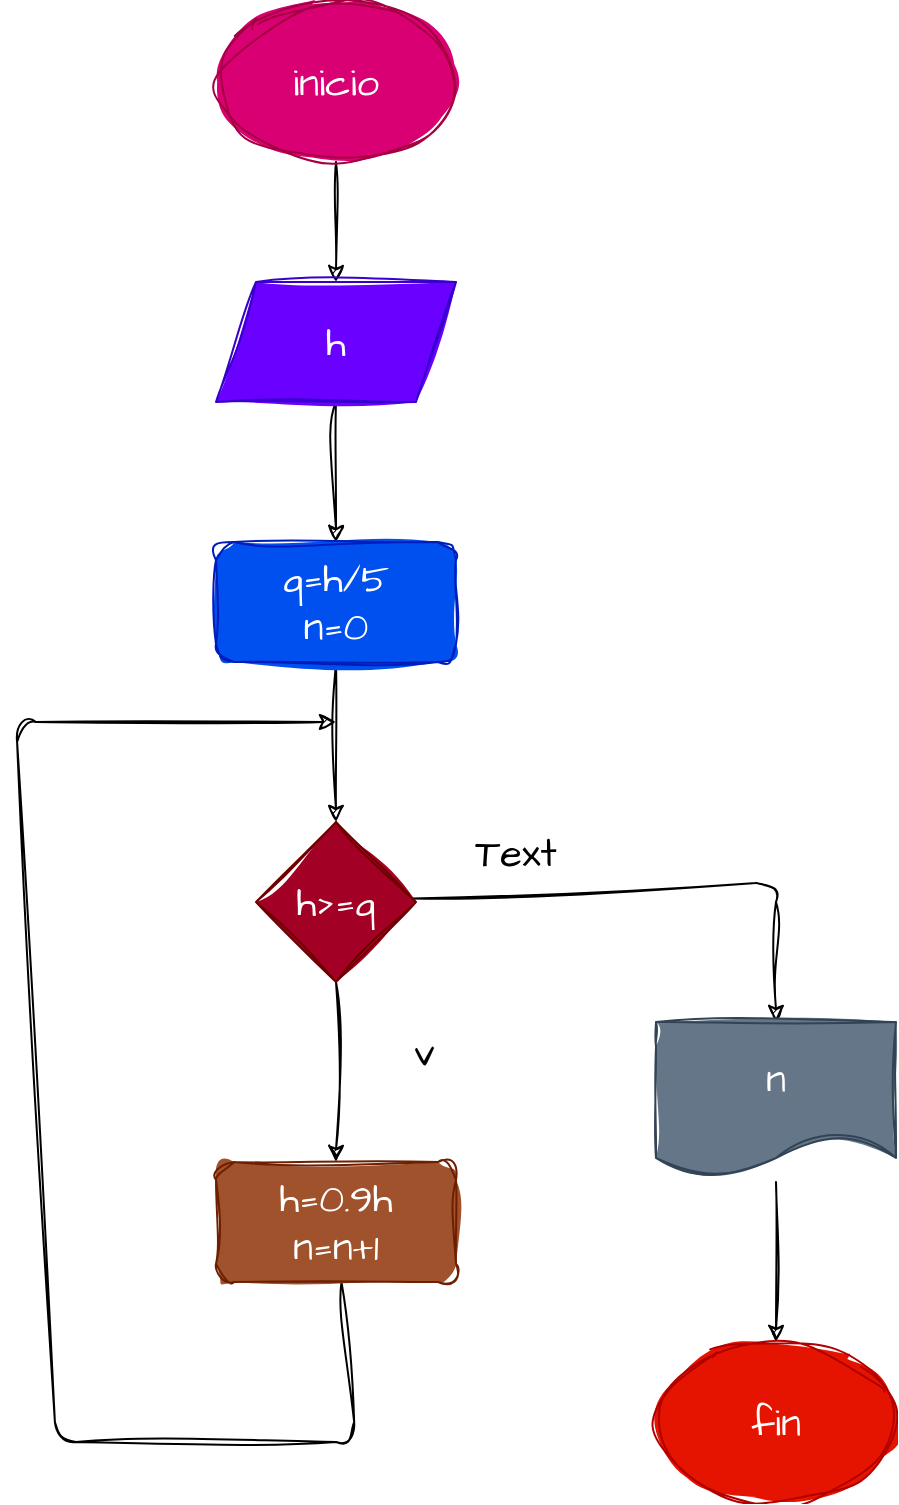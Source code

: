 <mxfile>
    <diagram id="cgkcgJLs4FdONuq49MVl" name="Página-1">
        <mxGraphModel dx="626" dy="459" grid="1" gridSize="10" guides="1" tooltips="1" connect="1" arrows="1" fold="1" page="1" pageScale="1" pageWidth="827" pageHeight="1169" math="0" shadow="0">
            <root>
                <mxCell id="0"/>
                <mxCell id="1" parent="0"/>
                <mxCell id="3" style="edgeStyle=none;sketch=1;hachureGap=4;jiggle=2;curveFitting=1;html=1;fontFamily=Architects Daughter;fontSource=https%3A%2F%2Ffonts.googleapis.com%2Fcss%3Ffamily%3DArchitects%2BDaughter;fontSize=16;" edge="1" parent="1" source="2">
                    <mxGeometry relative="1" as="geometry">
                        <mxPoint x="340" y="170" as="targetPoint"/>
                    </mxGeometry>
                </mxCell>
                <mxCell id="2" value="inicio" style="ellipse;whiteSpace=wrap;html=1;sketch=1;hachureGap=4;jiggle=2;curveFitting=1;fontFamily=Architects Daughter;fontSource=https%3A%2F%2Ffonts.googleapis.com%2Fcss%3Ffamily%3DArchitects%2BDaughter;fontSize=20;fillColor=#d80073;fontColor=#ffffff;strokeColor=#A50040;fillStyle=solid;" vertex="1" parent="1">
                    <mxGeometry x="280" y="30" width="120" height="80" as="geometry"/>
                </mxCell>
                <mxCell id="5" style="edgeStyle=none;sketch=1;hachureGap=4;jiggle=2;curveFitting=1;html=1;fontFamily=Architects Daughter;fontSource=https%3A%2F%2Ffonts.googleapis.com%2Fcss%3Ffamily%3DArchitects%2BDaughter;fontSize=16;" edge="1" parent="1" source="4">
                    <mxGeometry relative="1" as="geometry">
                        <mxPoint x="340" y="300" as="targetPoint"/>
                    </mxGeometry>
                </mxCell>
                <mxCell id="4" value="h" style="shape=parallelogram;perimeter=parallelogramPerimeter;whiteSpace=wrap;html=1;fixedSize=1;sketch=1;hachureGap=4;jiggle=2;curveFitting=1;fontFamily=Architects Daughter;fontSource=https%3A%2F%2Ffonts.googleapis.com%2Fcss%3Ffamily%3DArchitects%2BDaughter;fontSize=20;fillColor=#6a00ff;fontColor=#ffffff;strokeColor=#3700CC;fillStyle=solid;" vertex="1" parent="1">
                    <mxGeometry x="280" y="170" width="120" height="60" as="geometry"/>
                </mxCell>
                <mxCell id="7" style="edgeStyle=none;sketch=1;hachureGap=4;jiggle=2;curveFitting=1;html=1;fontFamily=Architects Daughter;fontSource=https%3A%2F%2Ffonts.googleapis.com%2Fcss%3Ffamily%3DArchitects%2BDaughter;fontSize=16;" edge="1" parent="1" source="6">
                    <mxGeometry relative="1" as="geometry">
                        <mxPoint x="340" y="440" as="targetPoint"/>
                    </mxGeometry>
                </mxCell>
                <mxCell id="6" value="q=h/5&lt;br&gt;n=0" style="rounded=1;whiteSpace=wrap;html=1;sketch=1;hachureGap=4;jiggle=2;curveFitting=1;fontFamily=Architects Daughter;fontSource=https%3A%2F%2Ffonts.googleapis.com%2Fcss%3Ffamily%3DArchitects%2BDaughter;fontSize=20;fillColor=#0050ef;fontColor=#ffffff;strokeColor=#001DBC;fillStyle=solid;" vertex="1" parent="1">
                    <mxGeometry x="280" y="300" width="120" height="60" as="geometry"/>
                </mxCell>
                <mxCell id="9" style="edgeStyle=none;sketch=1;hachureGap=4;jiggle=2;curveFitting=1;html=1;fontFamily=Architects Daughter;fontSource=https%3A%2F%2Ffonts.googleapis.com%2Fcss%3Ffamily%3DArchitects%2BDaughter;fontSize=16;" edge="1" parent="1" source="8">
                    <mxGeometry relative="1" as="geometry">
                        <mxPoint x="340" y="610" as="targetPoint"/>
                    </mxGeometry>
                </mxCell>
                <mxCell id="12" style="edgeStyle=none;sketch=1;hachureGap=4;jiggle=2;curveFitting=1;html=1;fontFamily=Architects Daughter;fontSource=https%3A%2F%2Ffonts.googleapis.com%2Fcss%3Ffamily%3DArchitects%2BDaughter;fontSize=16;" edge="1" parent="1" source="8">
                    <mxGeometry relative="1" as="geometry">
                        <mxPoint x="560" y="540" as="targetPoint"/>
                        <Array as="points">
                            <mxPoint x="560" y="470"/>
                        </Array>
                    </mxGeometry>
                </mxCell>
                <mxCell id="8" value="h&amp;gt;=q" style="rhombus;whiteSpace=wrap;html=1;sketch=1;hachureGap=4;jiggle=2;curveFitting=1;fontFamily=Architects Daughter;fontSource=https%3A%2F%2Ffonts.googleapis.com%2Fcss%3Ffamily%3DArchitects%2BDaughter;fontSize=20;fillColor=#a20025;fontColor=#ffffff;strokeColor=#6F0000;fillStyle=solid;" vertex="1" parent="1">
                    <mxGeometry x="300" y="440" width="80" height="80" as="geometry"/>
                </mxCell>
                <mxCell id="10" value="v" style="text;html=1;strokeColor=none;fillColor=none;align=center;verticalAlign=middle;whiteSpace=wrap;rounded=0;sketch=1;hachureGap=4;jiggle=2;curveFitting=1;fontFamily=Architects Daughter;fontSource=https%3A%2F%2Ffonts.googleapis.com%2Fcss%3Ffamily%3DArchitects%2BDaughter;fontSize=20;" vertex="1" parent="1">
                    <mxGeometry x="354" y="540" width="60" height="30" as="geometry"/>
                </mxCell>
                <mxCell id="16" style="edgeStyle=none;sketch=1;hachureGap=4;jiggle=2;curveFitting=1;html=1;fontFamily=Architects Daughter;fontSource=https%3A%2F%2Ffonts.googleapis.com%2Fcss%3Ffamily%3DArchitects%2BDaughter;fontSize=16;" edge="1" parent="1" source="11">
                    <mxGeometry relative="1" as="geometry">
                        <mxPoint x="340" y="390" as="targetPoint"/>
                        <Array as="points">
                            <mxPoint x="350" y="750"/>
                            <mxPoint x="200" y="750"/>
                            <mxPoint x="180" y="390"/>
                            <mxPoint x="340" y="390"/>
                        </Array>
                    </mxGeometry>
                </mxCell>
                <mxCell id="11" value="h=0.9h&lt;br&gt;n=n+1" style="rounded=1;whiteSpace=wrap;html=1;sketch=1;hachureGap=4;jiggle=2;curveFitting=1;fontFamily=Architects Daughter;fontSource=https%3A%2F%2Ffonts.googleapis.com%2Fcss%3Ffamily%3DArchitects%2BDaughter;fontSize=20;fillColor=#a0522d;fontColor=#ffffff;strokeColor=#6D1F00;fillStyle=solid;" vertex="1" parent="1">
                    <mxGeometry x="280" y="610" width="120" height="60" as="geometry"/>
                </mxCell>
                <mxCell id="14" style="edgeStyle=none;sketch=1;hachureGap=4;jiggle=2;curveFitting=1;html=1;fontFamily=Architects Daughter;fontSource=https%3A%2F%2Ffonts.googleapis.com%2Fcss%3Ffamily%3DArchitects%2BDaughter;fontSize=16;" edge="1" parent="1" source="13">
                    <mxGeometry relative="1" as="geometry">
                        <mxPoint x="560" y="700" as="targetPoint"/>
                    </mxGeometry>
                </mxCell>
                <mxCell id="13" value="n" style="shape=document;whiteSpace=wrap;html=1;boundedLbl=1;sketch=1;hachureGap=4;jiggle=2;curveFitting=1;fontFamily=Architects Daughter;fontSource=https%3A%2F%2Ffonts.googleapis.com%2Fcss%3Ffamily%3DArchitects%2BDaughter;fontSize=20;fillColor=#647687;fontColor=#ffffff;strokeColor=#314354;fillStyle=solid;" vertex="1" parent="1">
                    <mxGeometry x="500" y="540" width="120" height="80" as="geometry"/>
                </mxCell>
                <mxCell id="15" value="fin" style="ellipse;whiteSpace=wrap;html=1;sketch=1;hachureGap=4;jiggle=2;curveFitting=1;fontFamily=Architects Daughter;fontSource=https%3A%2F%2Ffonts.googleapis.com%2Fcss%3Ffamily%3DArchitects%2BDaughter;fontSize=20;fillColor=#e51400;fontColor=#ffffff;strokeColor=#B20000;fillStyle=solid;" vertex="1" parent="1">
                    <mxGeometry x="500" y="700" width="120" height="80" as="geometry"/>
                </mxCell>
                <mxCell id="17" value="Text" style="text;html=1;strokeColor=none;fillColor=none;align=center;verticalAlign=middle;whiteSpace=wrap;rounded=0;sketch=1;hachureGap=4;jiggle=2;fillStyle=solid;curveFitting=1;fontFamily=Architects Daughter;fontSource=https%3A%2F%2Ffonts.googleapis.com%2Fcss%3Ffamily%3DArchitects%2BDaughter;fontSize=20;" vertex="1" parent="1">
                    <mxGeometry x="400" y="440" width="60" height="30" as="geometry"/>
                </mxCell>
            </root>
        </mxGraphModel>
    </diagram>
</mxfile>